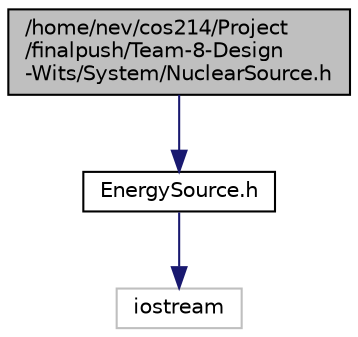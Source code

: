 digraph "/home/nev/cos214/Project/finalpush/Team-8-Design-Wits/System/NuclearSource.h"
{
 // LATEX_PDF_SIZE
  edge [fontname="Helvetica",fontsize="10",labelfontname="Helvetica",labelfontsize="10"];
  node [fontname="Helvetica",fontsize="10",shape=record];
  Node1 [label="/home/nev/cos214/Project\l/finalpush/Team-8-Design\l-Wits/System/NuclearSource.h",height=0.2,width=0.4,color="black", fillcolor="grey75", style="filled", fontcolor="black",tooltip="The header file for the NuclearSource class."];
  Node1 -> Node2 [color="midnightblue",fontsize="10",style="solid",fontname="Helvetica"];
  Node2 [label="EnergySource.h",height=0.2,width=0.4,color="black", fillcolor="white", style="filled",URL="$EnergySource_8h.html",tooltip="The header file for the EnergySource class."];
  Node2 -> Node3 [color="midnightblue",fontsize="10",style="solid",fontname="Helvetica"];
  Node3 [label="iostream",height=0.2,width=0.4,color="grey75", fillcolor="white", style="filled",tooltip=" "];
}
